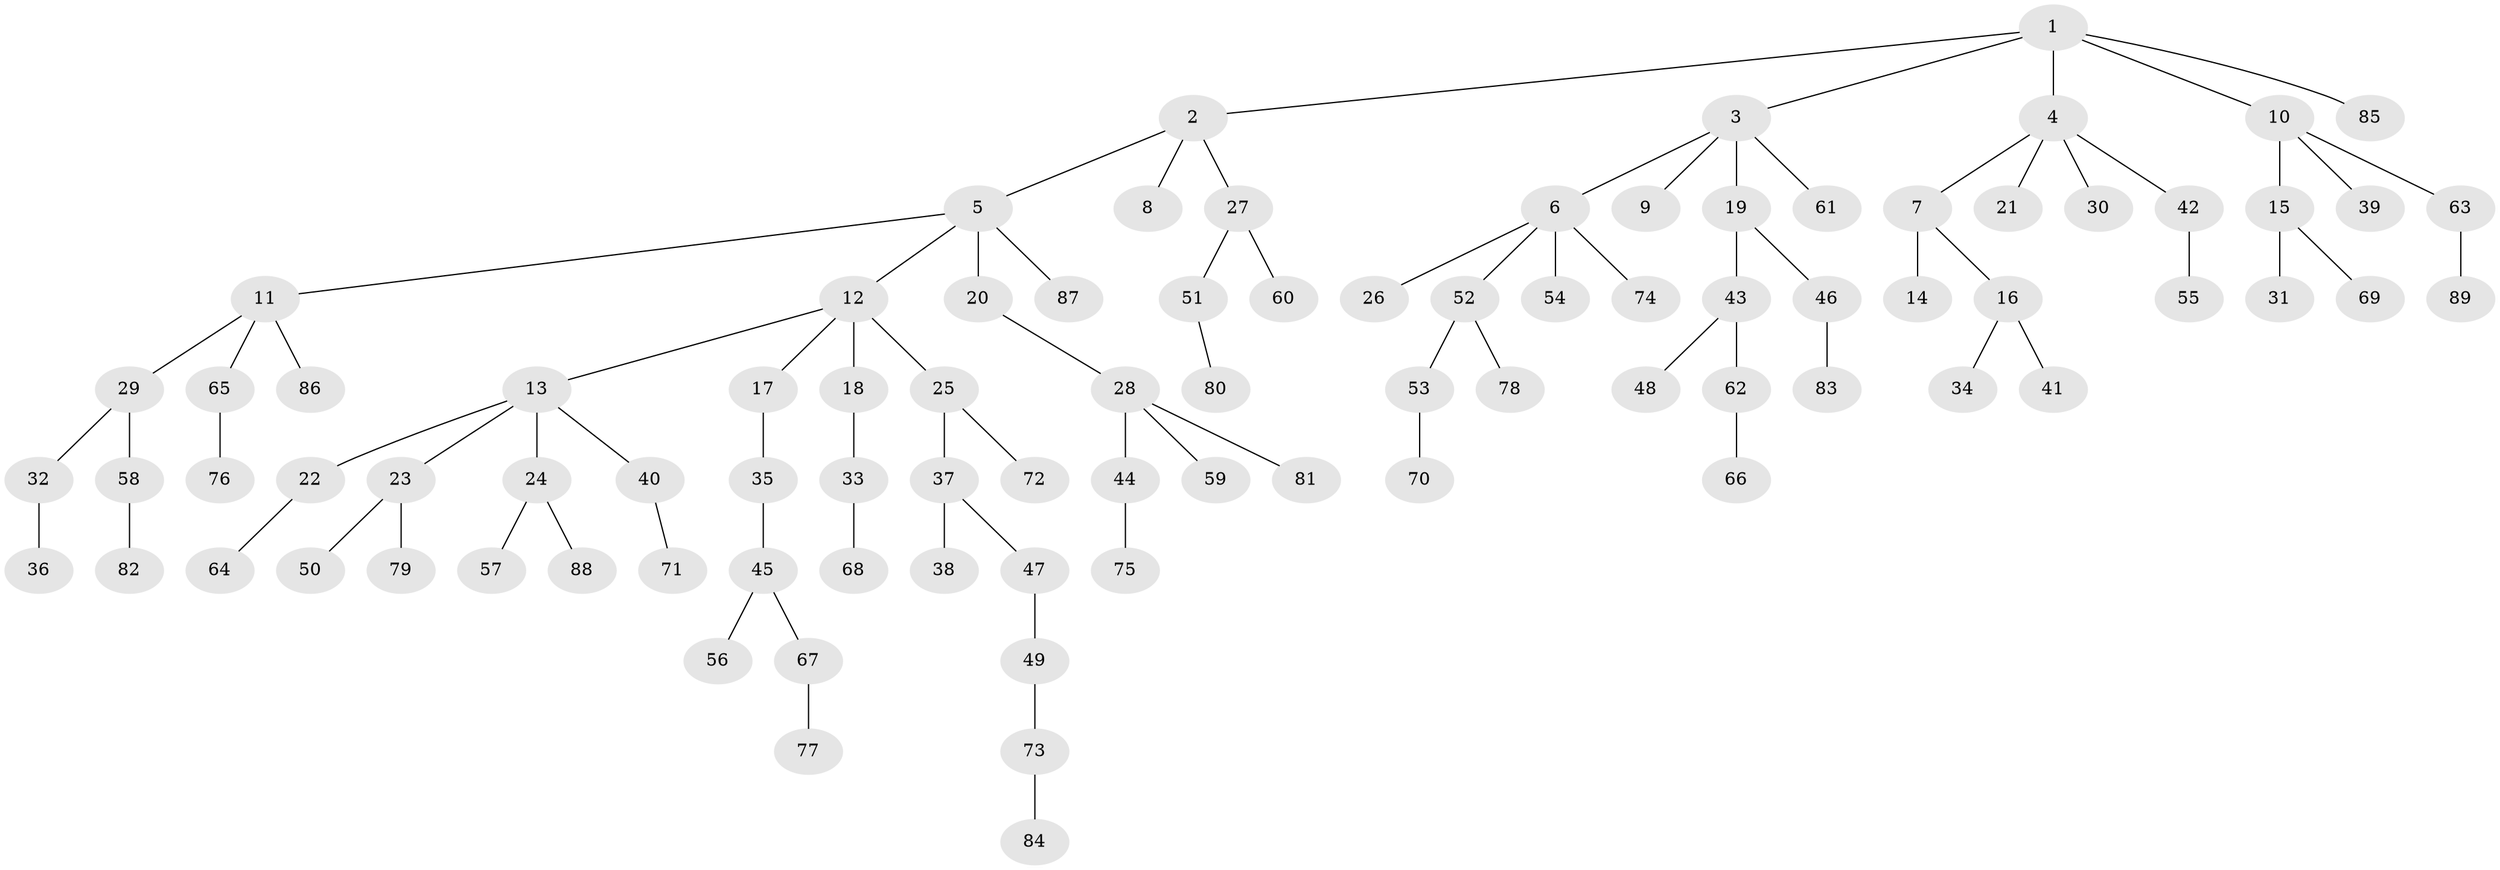 // Generated by graph-tools (version 1.1) at 2025/02/03/09/25 03:02:24]
// undirected, 89 vertices, 88 edges
graph export_dot {
graph [start="1"]
  node [color=gray90,style=filled];
  1;
  2;
  3;
  4;
  5;
  6;
  7;
  8;
  9;
  10;
  11;
  12;
  13;
  14;
  15;
  16;
  17;
  18;
  19;
  20;
  21;
  22;
  23;
  24;
  25;
  26;
  27;
  28;
  29;
  30;
  31;
  32;
  33;
  34;
  35;
  36;
  37;
  38;
  39;
  40;
  41;
  42;
  43;
  44;
  45;
  46;
  47;
  48;
  49;
  50;
  51;
  52;
  53;
  54;
  55;
  56;
  57;
  58;
  59;
  60;
  61;
  62;
  63;
  64;
  65;
  66;
  67;
  68;
  69;
  70;
  71;
  72;
  73;
  74;
  75;
  76;
  77;
  78;
  79;
  80;
  81;
  82;
  83;
  84;
  85;
  86;
  87;
  88;
  89;
  1 -- 2;
  1 -- 3;
  1 -- 4;
  1 -- 10;
  1 -- 85;
  2 -- 5;
  2 -- 8;
  2 -- 27;
  3 -- 6;
  3 -- 9;
  3 -- 19;
  3 -- 61;
  4 -- 7;
  4 -- 21;
  4 -- 30;
  4 -- 42;
  5 -- 11;
  5 -- 12;
  5 -- 20;
  5 -- 87;
  6 -- 26;
  6 -- 52;
  6 -- 54;
  6 -- 74;
  7 -- 14;
  7 -- 16;
  10 -- 15;
  10 -- 39;
  10 -- 63;
  11 -- 29;
  11 -- 65;
  11 -- 86;
  12 -- 13;
  12 -- 17;
  12 -- 18;
  12 -- 25;
  13 -- 22;
  13 -- 23;
  13 -- 24;
  13 -- 40;
  15 -- 31;
  15 -- 69;
  16 -- 34;
  16 -- 41;
  17 -- 35;
  18 -- 33;
  19 -- 43;
  19 -- 46;
  20 -- 28;
  22 -- 64;
  23 -- 50;
  23 -- 79;
  24 -- 57;
  24 -- 88;
  25 -- 37;
  25 -- 72;
  27 -- 51;
  27 -- 60;
  28 -- 44;
  28 -- 59;
  28 -- 81;
  29 -- 32;
  29 -- 58;
  32 -- 36;
  33 -- 68;
  35 -- 45;
  37 -- 38;
  37 -- 47;
  40 -- 71;
  42 -- 55;
  43 -- 48;
  43 -- 62;
  44 -- 75;
  45 -- 56;
  45 -- 67;
  46 -- 83;
  47 -- 49;
  49 -- 73;
  51 -- 80;
  52 -- 53;
  52 -- 78;
  53 -- 70;
  58 -- 82;
  62 -- 66;
  63 -- 89;
  65 -- 76;
  67 -- 77;
  73 -- 84;
}
